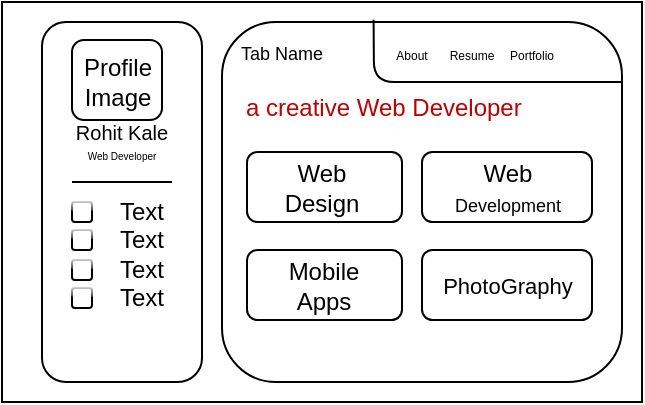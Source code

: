 <mxfile>
    <diagram id="HcxxPalOrWd19CZrbkFj" name="Page-1">
        <mxGraphModel dx="465" dy="261" grid="1" gridSize="10" guides="1" tooltips="1" connect="1" arrows="1" fold="1" page="1" pageScale="1" pageWidth="850" pageHeight="1100" math="0" shadow="0">
            <root>
                <mxCell id="0"/>
                <mxCell id="1" parent="0"/>
                <mxCell id="2" value="" style="rounded=0;whiteSpace=wrap;html=1;" vertex="1" parent="1">
                    <mxGeometry x="120" y="80" width="320" height="200" as="geometry"/>
                </mxCell>
                <mxCell id="3" value="" style="rounded=1;whiteSpace=wrap;html=1;" vertex="1" parent="1">
                    <mxGeometry x="140" y="90" width="80" height="180" as="geometry"/>
                </mxCell>
                <mxCell id="4" value="" style="rounded=1;whiteSpace=wrap;html=1;" vertex="1" parent="1">
                    <mxGeometry x="230" y="90" width="200" height="180" as="geometry"/>
                </mxCell>
                <mxCell id="5" value="" style="rounded=1;whiteSpace=wrap;html=1;" vertex="1" parent="1">
                    <mxGeometry x="155" y="99" width="45" height="40" as="geometry"/>
                </mxCell>
                <mxCell id="6" value="Profile&lt;br&gt;Image" style="text;html=1;align=center;verticalAlign=middle;whiteSpace=wrap;rounded=0;" vertex="1" parent="1">
                    <mxGeometry x="157.5" y="110" width="40" height="20" as="geometry"/>
                </mxCell>
                <mxCell id="7" value="&lt;font style=&quot;font-size: 10px;&quot;&gt;Rohit Kale&lt;/font&gt;" style="text;html=1;align=center;verticalAlign=middle;whiteSpace=wrap;rounded=0;" vertex="1" parent="1">
                    <mxGeometry x="150" y="140" width="60" height="10" as="geometry"/>
                </mxCell>
                <mxCell id="8" value="&lt;font style=&quot;font-size: 5px;&quot;&gt;Web Developer&lt;/font&gt;" style="text;html=1;align=center;verticalAlign=middle;whiteSpace=wrap;rounded=0;" vertex="1" parent="1">
                    <mxGeometry x="155" y="150" width="50" height="10" as="geometry"/>
                </mxCell>
                <mxCell id="10" value="" style="endArrow=none;html=1;" edge="1" parent="1">
                    <mxGeometry width="50" height="50" relative="1" as="geometry">
                        <mxPoint x="155" y="170" as="sourcePoint"/>
                        <mxPoint x="205" y="170" as="targetPoint"/>
                    </mxGeometry>
                </mxCell>
                <mxCell id="11" value="" style="whiteSpace=wrap;html=1;aspect=fixed;glass=1;rounded=1;" vertex="1" parent="1">
                    <mxGeometry x="155" y="180" width="10" height="10" as="geometry"/>
                </mxCell>
                <mxCell id="12" value="Text" style="text;html=1;align=center;verticalAlign=middle;whiteSpace=wrap;rounded=0;" vertex="1" parent="1">
                    <mxGeometry x="170" y="180" width="40" height="10" as="geometry"/>
                </mxCell>
                <mxCell id="13" value="" style="whiteSpace=wrap;html=1;aspect=fixed;rounded=1;glass=1;" vertex="1" parent="1">
                    <mxGeometry x="155" y="194" width="10" height="10" as="geometry"/>
                </mxCell>
                <mxCell id="14" value="Text" style="text;html=1;align=center;verticalAlign=middle;whiteSpace=wrap;rounded=0;" vertex="1" parent="1">
                    <mxGeometry x="170" y="194" width="40" height="10" as="geometry"/>
                </mxCell>
                <mxCell id="15" value="" style="whiteSpace=wrap;html=1;aspect=fixed;rounded=1;glass=1;" vertex="1" parent="1">
                    <mxGeometry x="155" y="209" width="10" height="10" as="geometry"/>
                </mxCell>
                <mxCell id="16" value="Text" style="text;html=1;align=center;verticalAlign=middle;whiteSpace=wrap;rounded=0;" vertex="1" parent="1">
                    <mxGeometry x="170" y="209" width="40" height="10" as="geometry"/>
                </mxCell>
                <mxCell id="17" value="" style="whiteSpace=wrap;html=1;aspect=fixed;rounded=1;glass=1;" vertex="1" parent="1">
                    <mxGeometry x="155" y="223" width="10" height="10" as="geometry"/>
                </mxCell>
                <mxCell id="18" value="Text" style="text;html=1;align=center;verticalAlign=middle;whiteSpace=wrap;rounded=0;" vertex="1" parent="1">
                    <mxGeometry x="170" y="223" width="40" height="10" as="geometry"/>
                </mxCell>
                <mxCell id="19" value="&lt;font style=&quot;font-size: 9px;&quot;&gt;Tab Name&lt;/font&gt;" style="text;html=1;align=center;verticalAlign=middle;whiteSpace=wrap;rounded=0;" vertex="1" parent="1">
                    <mxGeometry x="230" y="90" width="60" height="30" as="geometry"/>
                </mxCell>
                <mxCell id="21" value="" style="endArrow=none;html=1;exitX=0.379;exitY=-0.006;exitDx=0;exitDy=0;exitPerimeter=0;" edge="1" parent="1" source="4">
                    <mxGeometry width="50" height="50" relative="1" as="geometry">
                        <mxPoint x="306" y="93" as="sourcePoint"/>
                        <mxPoint x="430" y="120" as="targetPoint"/>
                        <Array as="points">
                            <mxPoint x="306" y="120"/>
                        </Array>
                    </mxGeometry>
                </mxCell>
                <mxCell id="22" value="&lt;font style=&quot;font-size: 6px;&quot;&gt;About&lt;/font&gt;" style="text;html=1;align=center;verticalAlign=middle;whiteSpace=wrap;rounded=0;" vertex="1" parent="1">
                    <mxGeometry x="310" y="100" width="30" height="10" as="geometry"/>
                </mxCell>
                <mxCell id="23" value="&lt;font style=&quot;font-size: 6px;&quot;&gt;Resume&lt;/font&gt;" style="text;html=1;align=center;verticalAlign=middle;whiteSpace=wrap;rounded=0;" vertex="1" parent="1">
                    <mxGeometry x="340" y="100" width="30" height="10" as="geometry"/>
                </mxCell>
                <mxCell id="24" value="&lt;font style=&quot;font-size: 6px;&quot;&gt;Portfolio&lt;/font&gt;" style="text;html=1;align=center;verticalAlign=middle;whiteSpace=wrap;rounded=0;" vertex="1" parent="1">
                    <mxGeometry x="370" y="100" width="30" height="10" as="geometry"/>
                </mxCell>
                <mxCell id="29" value="&lt;p style=&quot;margin: 0px 0px 15px; padding: 0px; box-sizing: border-box; font-family: Poppins, sans-serif; color: rgb(214, 214, 214);&quot;&gt;&lt;font color=&quot;rgba(0, 0, 0, 0)&quot;&gt;a creative Web Developer&lt;/font&gt;&lt;/p&gt;" style="text;html=1;align=left;verticalAlign=middle;whiteSpace=wrap;rounded=0;" vertex="1" parent="1">
                    <mxGeometry x="240" y="130" width="185" height="20" as="geometry"/>
                </mxCell>
                <mxCell id="30" value="" style="rounded=1;whiteSpace=wrap;html=1;" vertex="1" parent="1">
                    <mxGeometry x="242.5" y="155" width="77.5" height="35" as="geometry"/>
                </mxCell>
                <mxCell id="31" value="" style="rounded=1;whiteSpace=wrap;html=1;" vertex="1" parent="1">
                    <mxGeometry x="330" y="155" width="85" height="35" as="geometry"/>
                </mxCell>
                <mxCell id="32" value="" style="rounded=1;whiteSpace=wrap;html=1;" vertex="1" parent="1">
                    <mxGeometry x="242.5" y="204" width="77.5" height="35" as="geometry"/>
                </mxCell>
                <mxCell id="33" value="" style="rounded=1;whiteSpace=wrap;html=1;" vertex="1" parent="1">
                    <mxGeometry x="330" y="204" width="85" height="35" as="geometry"/>
                </mxCell>
                <mxCell id="35" value="Web Design" style="text;html=1;align=center;verticalAlign=middle;whiteSpace=wrap;rounded=0;" vertex="1" parent="1">
                    <mxGeometry x="250" y="157.5" width="60" height="30" as="geometry"/>
                </mxCell>
                <mxCell id="36" value="Web &lt;font style=&quot;font-size: 9px;&quot;&gt;Development&lt;/font&gt;" style="text;html=1;align=center;verticalAlign=middle;whiteSpace=wrap;rounded=0;" vertex="1" parent="1">
                    <mxGeometry x="342.5" y="157.5" width="60" height="30" as="geometry"/>
                </mxCell>
                <mxCell id="37" value="Mobile Apps" style="text;html=1;align=center;verticalAlign=middle;whiteSpace=wrap;rounded=0;" vertex="1" parent="1">
                    <mxGeometry x="251.25" y="206.5" width="60" height="30" as="geometry"/>
                </mxCell>
                <mxCell id="38" value="&lt;font style=&quot;font-size: 11px;&quot;&gt;PhotoGraphy&lt;/font&gt;" style="text;html=1;align=center;verticalAlign=middle;whiteSpace=wrap;rounded=0;" vertex="1" parent="1">
                    <mxGeometry x="337.5" y="206.5" width="70" height="30" as="geometry"/>
                </mxCell>
            </root>
        </mxGraphModel>
    </diagram>
</mxfile>
